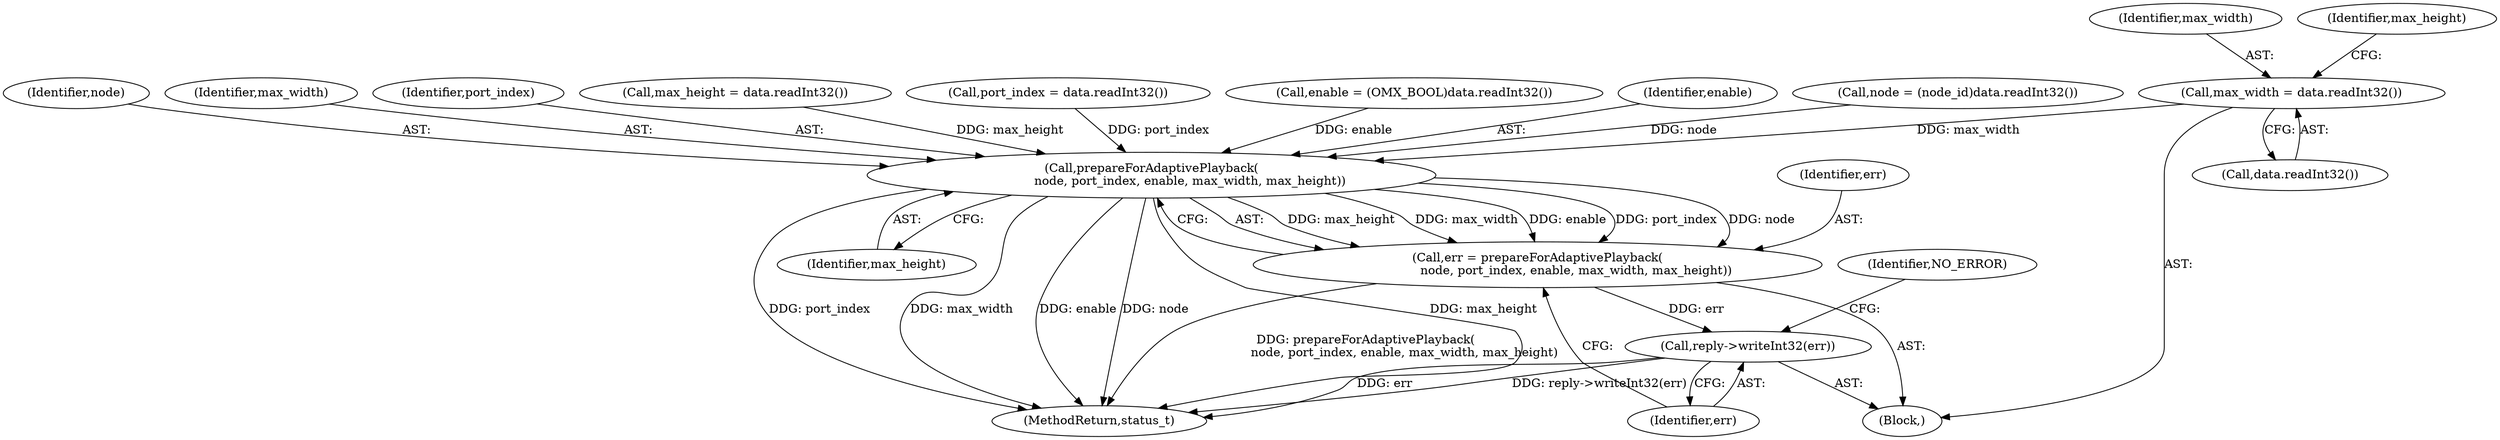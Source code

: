 digraph "0_Android_295c883fe3105b19bcd0f9e07d54c6b589fc5bff@API" {
"1001001" [label="(Call,max_width = data.readInt32())"];
"1001011" [label="(Call,prepareForAdaptivePlayback(\n                    node, port_index, enable, max_width, max_height))"];
"1001009" [label="(Call,err = prepareForAdaptivePlayback(\n                    node, port_index, enable, max_width, max_height))"];
"1001017" [label="(Call,reply->writeInt32(err))"];
"1001015" [label="(Identifier,max_width)"];
"1001013" [label="(Identifier,port_index)"];
"1001002" [label="(Identifier,max_width)"];
"1001003" [label="(Call,data.readInt32())"];
"1001005" [label="(Call,max_height = data.readInt32())"];
"1001018" [label="(Identifier,err)"];
"1001010" [label="(Identifier,err)"];
"1000991" [label="(Call,port_index = data.readInt32())"];
"1001017" [label="(Call,reply->writeInt32(err))"];
"1000995" [label="(Call,enable = (OMX_BOOL)data.readInt32())"];
"1001014" [label="(Identifier,enable)"];
"1000985" [label="(Call,node = (node_id)data.readInt32())"];
"1001006" [label="(Identifier,max_height)"];
"1001016" [label="(Identifier,max_height)"];
"1001009" [label="(Call,err = prepareForAdaptivePlayback(\n                    node, port_index, enable, max_width, max_height))"];
"1000979" [label="(Block,)"];
"1001011" [label="(Call,prepareForAdaptivePlayback(\n                    node, port_index, enable, max_width, max_height))"];
"1001012" [label="(Identifier,node)"];
"1001020" [label="(Identifier,NO_ERROR)"];
"1001001" [label="(Call,max_width = data.readInt32())"];
"1001343" [label="(MethodReturn,status_t)"];
"1001001" -> "1000979"  [label="AST: "];
"1001001" -> "1001003"  [label="CFG: "];
"1001002" -> "1001001"  [label="AST: "];
"1001003" -> "1001001"  [label="AST: "];
"1001006" -> "1001001"  [label="CFG: "];
"1001001" -> "1001011"  [label="DDG: max_width"];
"1001011" -> "1001009"  [label="AST: "];
"1001011" -> "1001016"  [label="CFG: "];
"1001012" -> "1001011"  [label="AST: "];
"1001013" -> "1001011"  [label="AST: "];
"1001014" -> "1001011"  [label="AST: "];
"1001015" -> "1001011"  [label="AST: "];
"1001016" -> "1001011"  [label="AST: "];
"1001009" -> "1001011"  [label="CFG: "];
"1001011" -> "1001343"  [label="DDG: node"];
"1001011" -> "1001343"  [label="DDG: max_width"];
"1001011" -> "1001343"  [label="DDG: max_height"];
"1001011" -> "1001343"  [label="DDG: port_index"];
"1001011" -> "1001343"  [label="DDG: enable"];
"1001011" -> "1001009"  [label="DDG: max_height"];
"1001011" -> "1001009"  [label="DDG: max_width"];
"1001011" -> "1001009"  [label="DDG: enable"];
"1001011" -> "1001009"  [label="DDG: port_index"];
"1001011" -> "1001009"  [label="DDG: node"];
"1000985" -> "1001011"  [label="DDG: node"];
"1000991" -> "1001011"  [label="DDG: port_index"];
"1000995" -> "1001011"  [label="DDG: enable"];
"1001005" -> "1001011"  [label="DDG: max_height"];
"1001009" -> "1000979"  [label="AST: "];
"1001010" -> "1001009"  [label="AST: "];
"1001018" -> "1001009"  [label="CFG: "];
"1001009" -> "1001343"  [label="DDG: prepareForAdaptivePlayback(\n                    node, port_index, enable, max_width, max_height)"];
"1001009" -> "1001017"  [label="DDG: err"];
"1001017" -> "1000979"  [label="AST: "];
"1001017" -> "1001018"  [label="CFG: "];
"1001018" -> "1001017"  [label="AST: "];
"1001020" -> "1001017"  [label="CFG: "];
"1001017" -> "1001343"  [label="DDG: err"];
"1001017" -> "1001343"  [label="DDG: reply->writeInt32(err)"];
}
